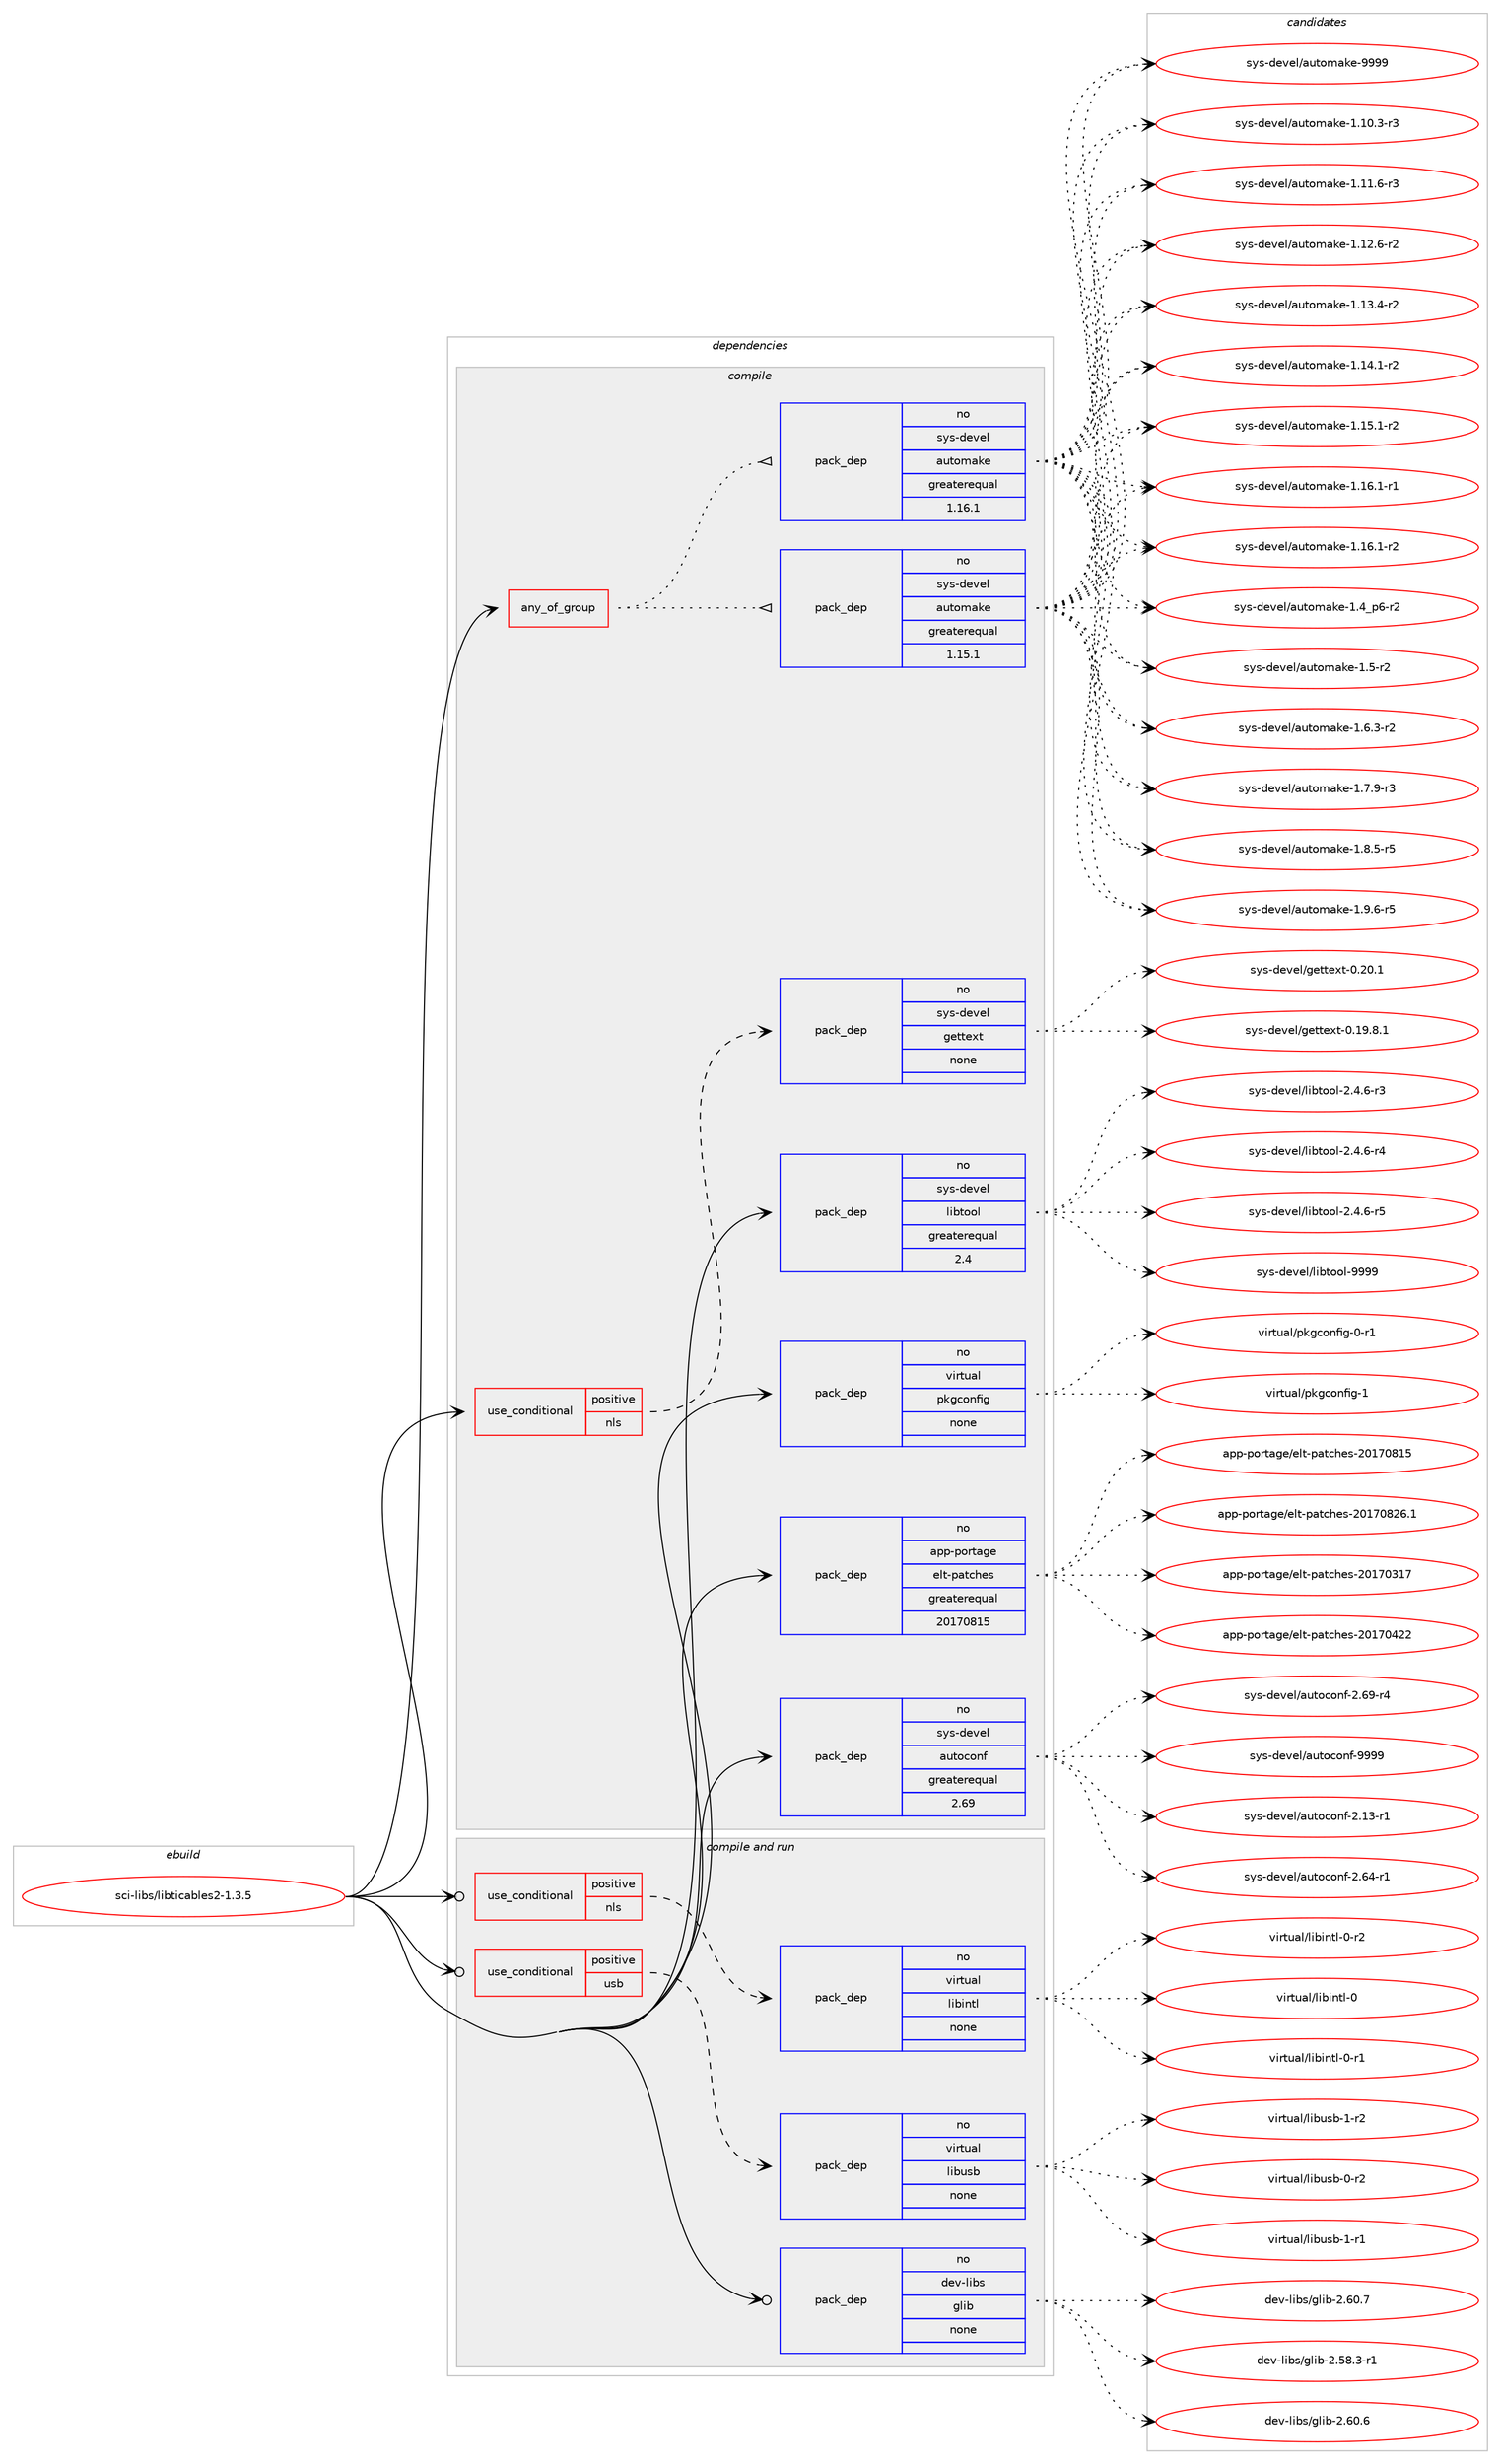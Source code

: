 digraph prolog {

# *************
# Graph options
# *************

newrank=true;
concentrate=true;
compound=true;
graph [rankdir=LR,fontname=Helvetica,fontsize=10,ranksep=1.5];#, ranksep=2.5, nodesep=0.2];
edge  [arrowhead=vee];
node  [fontname=Helvetica,fontsize=10];

# **********
# The ebuild
# **********

subgraph cluster_leftcol {
color=gray;
rank=same;
label=<<i>ebuild</i>>;
id [label="sci-libs/libticables2-1.3.5", color=red, width=4, href="../sci-libs/libticables2-1.3.5.svg"];
}

# ****************
# The dependencies
# ****************

subgraph cluster_midcol {
color=gray;
label=<<i>dependencies</i>>;
subgraph cluster_compile {
fillcolor="#eeeeee";
style=filled;
label=<<i>compile</i>>;
subgraph any14655 {
dependency858236 [label=<<TABLE BORDER="0" CELLBORDER="1" CELLSPACING="0" CELLPADDING="4"><TR><TD CELLPADDING="10">any_of_group</TD></TR></TABLE>>, shape=none, color=red];subgraph pack634667 {
dependency858237 [label=<<TABLE BORDER="0" CELLBORDER="1" CELLSPACING="0" CELLPADDING="4" WIDTH="220"><TR><TD ROWSPAN="6" CELLPADDING="30">pack_dep</TD></TR><TR><TD WIDTH="110">no</TD></TR><TR><TD>sys-devel</TD></TR><TR><TD>automake</TD></TR><TR><TD>greaterequal</TD></TR><TR><TD>1.16.1</TD></TR></TABLE>>, shape=none, color=blue];
}
dependency858236:e -> dependency858237:w [weight=20,style="dotted",arrowhead="oinv"];
subgraph pack634668 {
dependency858238 [label=<<TABLE BORDER="0" CELLBORDER="1" CELLSPACING="0" CELLPADDING="4" WIDTH="220"><TR><TD ROWSPAN="6" CELLPADDING="30">pack_dep</TD></TR><TR><TD WIDTH="110">no</TD></TR><TR><TD>sys-devel</TD></TR><TR><TD>automake</TD></TR><TR><TD>greaterequal</TD></TR><TR><TD>1.15.1</TD></TR></TABLE>>, shape=none, color=blue];
}
dependency858236:e -> dependency858238:w [weight=20,style="dotted",arrowhead="oinv"];
}
id:e -> dependency858236:w [weight=20,style="solid",arrowhead="vee"];
subgraph cond208405 {
dependency858239 [label=<<TABLE BORDER="0" CELLBORDER="1" CELLSPACING="0" CELLPADDING="4"><TR><TD ROWSPAN="3" CELLPADDING="10">use_conditional</TD></TR><TR><TD>positive</TD></TR><TR><TD>nls</TD></TR></TABLE>>, shape=none, color=red];
subgraph pack634669 {
dependency858240 [label=<<TABLE BORDER="0" CELLBORDER="1" CELLSPACING="0" CELLPADDING="4" WIDTH="220"><TR><TD ROWSPAN="6" CELLPADDING="30">pack_dep</TD></TR><TR><TD WIDTH="110">no</TD></TR><TR><TD>sys-devel</TD></TR><TR><TD>gettext</TD></TR><TR><TD>none</TD></TR><TR><TD></TD></TR></TABLE>>, shape=none, color=blue];
}
dependency858239:e -> dependency858240:w [weight=20,style="dashed",arrowhead="vee"];
}
id:e -> dependency858239:w [weight=20,style="solid",arrowhead="vee"];
subgraph pack634670 {
dependency858241 [label=<<TABLE BORDER="0" CELLBORDER="1" CELLSPACING="0" CELLPADDING="4" WIDTH="220"><TR><TD ROWSPAN="6" CELLPADDING="30">pack_dep</TD></TR><TR><TD WIDTH="110">no</TD></TR><TR><TD>app-portage</TD></TR><TR><TD>elt-patches</TD></TR><TR><TD>greaterequal</TD></TR><TR><TD>20170815</TD></TR></TABLE>>, shape=none, color=blue];
}
id:e -> dependency858241:w [weight=20,style="solid",arrowhead="vee"];
subgraph pack634671 {
dependency858242 [label=<<TABLE BORDER="0" CELLBORDER="1" CELLSPACING="0" CELLPADDING="4" WIDTH="220"><TR><TD ROWSPAN="6" CELLPADDING="30">pack_dep</TD></TR><TR><TD WIDTH="110">no</TD></TR><TR><TD>sys-devel</TD></TR><TR><TD>autoconf</TD></TR><TR><TD>greaterequal</TD></TR><TR><TD>2.69</TD></TR></TABLE>>, shape=none, color=blue];
}
id:e -> dependency858242:w [weight=20,style="solid",arrowhead="vee"];
subgraph pack634672 {
dependency858243 [label=<<TABLE BORDER="0" CELLBORDER="1" CELLSPACING="0" CELLPADDING="4" WIDTH="220"><TR><TD ROWSPAN="6" CELLPADDING="30">pack_dep</TD></TR><TR><TD WIDTH="110">no</TD></TR><TR><TD>sys-devel</TD></TR><TR><TD>libtool</TD></TR><TR><TD>greaterequal</TD></TR><TR><TD>2.4</TD></TR></TABLE>>, shape=none, color=blue];
}
id:e -> dependency858243:w [weight=20,style="solid",arrowhead="vee"];
subgraph pack634673 {
dependency858244 [label=<<TABLE BORDER="0" CELLBORDER="1" CELLSPACING="0" CELLPADDING="4" WIDTH="220"><TR><TD ROWSPAN="6" CELLPADDING="30">pack_dep</TD></TR><TR><TD WIDTH="110">no</TD></TR><TR><TD>virtual</TD></TR><TR><TD>pkgconfig</TD></TR><TR><TD>none</TD></TR><TR><TD></TD></TR></TABLE>>, shape=none, color=blue];
}
id:e -> dependency858244:w [weight=20,style="solid",arrowhead="vee"];
}
subgraph cluster_compileandrun {
fillcolor="#eeeeee";
style=filled;
label=<<i>compile and run</i>>;
subgraph cond208406 {
dependency858245 [label=<<TABLE BORDER="0" CELLBORDER="1" CELLSPACING="0" CELLPADDING="4"><TR><TD ROWSPAN="3" CELLPADDING="10">use_conditional</TD></TR><TR><TD>positive</TD></TR><TR><TD>nls</TD></TR></TABLE>>, shape=none, color=red];
subgraph pack634674 {
dependency858246 [label=<<TABLE BORDER="0" CELLBORDER="1" CELLSPACING="0" CELLPADDING="4" WIDTH="220"><TR><TD ROWSPAN="6" CELLPADDING="30">pack_dep</TD></TR><TR><TD WIDTH="110">no</TD></TR><TR><TD>virtual</TD></TR><TR><TD>libintl</TD></TR><TR><TD>none</TD></TR><TR><TD></TD></TR></TABLE>>, shape=none, color=blue];
}
dependency858245:e -> dependency858246:w [weight=20,style="dashed",arrowhead="vee"];
}
id:e -> dependency858245:w [weight=20,style="solid",arrowhead="odotvee"];
subgraph cond208407 {
dependency858247 [label=<<TABLE BORDER="0" CELLBORDER="1" CELLSPACING="0" CELLPADDING="4"><TR><TD ROWSPAN="3" CELLPADDING="10">use_conditional</TD></TR><TR><TD>positive</TD></TR><TR><TD>usb</TD></TR></TABLE>>, shape=none, color=red];
subgraph pack634675 {
dependency858248 [label=<<TABLE BORDER="0" CELLBORDER="1" CELLSPACING="0" CELLPADDING="4" WIDTH="220"><TR><TD ROWSPAN="6" CELLPADDING="30">pack_dep</TD></TR><TR><TD WIDTH="110">no</TD></TR><TR><TD>virtual</TD></TR><TR><TD>libusb</TD></TR><TR><TD>none</TD></TR><TR><TD></TD></TR></TABLE>>, shape=none, color=blue];
}
dependency858247:e -> dependency858248:w [weight=20,style="dashed",arrowhead="vee"];
}
id:e -> dependency858247:w [weight=20,style="solid",arrowhead="odotvee"];
subgraph pack634676 {
dependency858249 [label=<<TABLE BORDER="0" CELLBORDER="1" CELLSPACING="0" CELLPADDING="4" WIDTH="220"><TR><TD ROWSPAN="6" CELLPADDING="30">pack_dep</TD></TR><TR><TD WIDTH="110">no</TD></TR><TR><TD>dev-libs</TD></TR><TR><TD>glib</TD></TR><TR><TD>none</TD></TR><TR><TD></TD></TR></TABLE>>, shape=none, color=blue];
}
id:e -> dependency858249:w [weight=20,style="solid",arrowhead="odotvee"];
}
subgraph cluster_run {
fillcolor="#eeeeee";
style=filled;
label=<<i>run</i>>;
}
}

# **************
# The candidates
# **************

subgraph cluster_choices {
rank=same;
color=gray;
label=<<i>candidates</i>>;

subgraph choice634667 {
color=black;
nodesep=1;
choice11512111545100101118101108479711711611110997107101454946494846514511451 [label="sys-devel/automake-1.10.3-r3", color=red, width=4,href="../sys-devel/automake-1.10.3-r3.svg"];
choice11512111545100101118101108479711711611110997107101454946494946544511451 [label="sys-devel/automake-1.11.6-r3", color=red, width=4,href="../sys-devel/automake-1.11.6-r3.svg"];
choice11512111545100101118101108479711711611110997107101454946495046544511450 [label="sys-devel/automake-1.12.6-r2", color=red, width=4,href="../sys-devel/automake-1.12.6-r2.svg"];
choice11512111545100101118101108479711711611110997107101454946495146524511450 [label="sys-devel/automake-1.13.4-r2", color=red, width=4,href="../sys-devel/automake-1.13.4-r2.svg"];
choice11512111545100101118101108479711711611110997107101454946495246494511450 [label="sys-devel/automake-1.14.1-r2", color=red, width=4,href="../sys-devel/automake-1.14.1-r2.svg"];
choice11512111545100101118101108479711711611110997107101454946495346494511450 [label="sys-devel/automake-1.15.1-r2", color=red, width=4,href="../sys-devel/automake-1.15.1-r2.svg"];
choice11512111545100101118101108479711711611110997107101454946495446494511449 [label="sys-devel/automake-1.16.1-r1", color=red, width=4,href="../sys-devel/automake-1.16.1-r1.svg"];
choice11512111545100101118101108479711711611110997107101454946495446494511450 [label="sys-devel/automake-1.16.1-r2", color=red, width=4,href="../sys-devel/automake-1.16.1-r2.svg"];
choice115121115451001011181011084797117116111109971071014549465295112544511450 [label="sys-devel/automake-1.4_p6-r2", color=red, width=4,href="../sys-devel/automake-1.4_p6-r2.svg"];
choice11512111545100101118101108479711711611110997107101454946534511450 [label="sys-devel/automake-1.5-r2", color=red, width=4,href="../sys-devel/automake-1.5-r2.svg"];
choice115121115451001011181011084797117116111109971071014549465446514511450 [label="sys-devel/automake-1.6.3-r2", color=red, width=4,href="../sys-devel/automake-1.6.3-r2.svg"];
choice115121115451001011181011084797117116111109971071014549465546574511451 [label="sys-devel/automake-1.7.9-r3", color=red, width=4,href="../sys-devel/automake-1.7.9-r3.svg"];
choice115121115451001011181011084797117116111109971071014549465646534511453 [label="sys-devel/automake-1.8.5-r5", color=red, width=4,href="../sys-devel/automake-1.8.5-r5.svg"];
choice115121115451001011181011084797117116111109971071014549465746544511453 [label="sys-devel/automake-1.9.6-r5", color=red, width=4,href="../sys-devel/automake-1.9.6-r5.svg"];
choice115121115451001011181011084797117116111109971071014557575757 [label="sys-devel/automake-9999", color=red, width=4,href="../sys-devel/automake-9999.svg"];
dependency858237:e -> choice11512111545100101118101108479711711611110997107101454946494846514511451:w [style=dotted,weight="100"];
dependency858237:e -> choice11512111545100101118101108479711711611110997107101454946494946544511451:w [style=dotted,weight="100"];
dependency858237:e -> choice11512111545100101118101108479711711611110997107101454946495046544511450:w [style=dotted,weight="100"];
dependency858237:e -> choice11512111545100101118101108479711711611110997107101454946495146524511450:w [style=dotted,weight="100"];
dependency858237:e -> choice11512111545100101118101108479711711611110997107101454946495246494511450:w [style=dotted,weight="100"];
dependency858237:e -> choice11512111545100101118101108479711711611110997107101454946495346494511450:w [style=dotted,weight="100"];
dependency858237:e -> choice11512111545100101118101108479711711611110997107101454946495446494511449:w [style=dotted,weight="100"];
dependency858237:e -> choice11512111545100101118101108479711711611110997107101454946495446494511450:w [style=dotted,weight="100"];
dependency858237:e -> choice115121115451001011181011084797117116111109971071014549465295112544511450:w [style=dotted,weight="100"];
dependency858237:e -> choice11512111545100101118101108479711711611110997107101454946534511450:w [style=dotted,weight="100"];
dependency858237:e -> choice115121115451001011181011084797117116111109971071014549465446514511450:w [style=dotted,weight="100"];
dependency858237:e -> choice115121115451001011181011084797117116111109971071014549465546574511451:w [style=dotted,weight="100"];
dependency858237:e -> choice115121115451001011181011084797117116111109971071014549465646534511453:w [style=dotted,weight="100"];
dependency858237:e -> choice115121115451001011181011084797117116111109971071014549465746544511453:w [style=dotted,weight="100"];
dependency858237:e -> choice115121115451001011181011084797117116111109971071014557575757:w [style=dotted,weight="100"];
}
subgraph choice634668 {
color=black;
nodesep=1;
choice11512111545100101118101108479711711611110997107101454946494846514511451 [label="sys-devel/automake-1.10.3-r3", color=red, width=4,href="../sys-devel/automake-1.10.3-r3.svg"];
choice11512111545100101118101108479711711611110997107101454946494946544511451 [label="sys-devel/automake-1.11.6-r3", color=red, width=4,href="../sys-devel/automake-1.11.6-r3.svg"];
choice11512111545100101118101108479711711611110997107101454946495046544511450 [label="sys-devel/automake-1.12.6-r2", color=red, width=4,href="../sys-devel/automake-1.12.6-r2.svg"];
choice11512111545100101118101108479711711611110997107101454946495146524511450 [label="sys-devel/automake-1.13.4-r2", color=red, width=4,href="../sys-devel/automake-1.13.4-r2.svg"];
choice11512111545100101118101108479711711611110997107101454946495246494511450 [label="sys-devel/automake-1.14.1-r2", color=red, width=4,href="../sys-devel/automake-1.14.1-r2.svg"];
choice11512111545100101118101108479711711611110997107101454946495346494511450 [label="sys-devel/automake-1.15.1-r2", color=red, width=4,href="../sys-devel/automake-1.15.1-r2.svg"];
choice11512111545100101118101108479711711611110997107101454946495446494511449 [label="sys-devel/automake-1.16.1-r1", color=red, width=4,href="../sys-devel/automake-1.16.1-r1.svg"];
choice11512111545100101118101108479711711611110997107101454946495446494511450 [label="sys-devel/automake-1.16.1-r2", color=red, width=4,href="../sys-devel/automake-1.16.1-r2.svg"];
choice115121115451001011181011084797117116111109971071014549465295112544511450 [label="sys-devel/automake-1.4_p6-r2", color=red, width=4,href="../sys-devel/automake-1.4_p6-r2.svg"];
choice11512111545100101118101108479711711611110997107101454946534511450 [label="sys-devel/automake-1.5-r2", color=red, width=4,href="../sys-devel/automake-1.5-r2.svg"];
choice115121115451001011181011084797117116111109971071014549465446514511450 [label="sys-devel/automake-1.6.3-r2", color=red, width=4,href="../sys-devel/automake-1.6.3-r2.svg"];
choice115121115451001011181011084797117116111109971071014549465546574511451 [label="sys-devel/automake-1.7.9-r3", color=red, width=4,href="../sys-devel/automake-1.7.9-r3.svg"];
choice115121115451001011181011084797117116111109971071014549465646534511453 [label="sys-devel/automake-1.8.5-r5", color=red, width=4,href="../sys-devel/automake-1.8.5-r5.svg"];
choice115121115451001011181011084797117116111109971071014549465746544511453 [label="sys-devel/automake-1.9.6-r5", color=red, width=4,href="../sys-devel/automake-1.9.6-r5.svg"];
choice115121115451001011181011084797117116111109971071014557575757 [label="sys-devel/automake-9999", color=red, width=4,href="../sys-devel/automake-9999.svg"];
dependency858238:e -> choice11512111545100101118101108479711711611110997107101454946494846514511451:w [style=dotted,weight="100"];
dependency858238:e -> choice11512111545100101118101108479711711611110997107101454946494946544511451:w [style=dotted,weight="100"];
dependency858238:e -> choice11512111545100101118101108479711711611110997107101454946495046544511450:w [style=dotted,weight="100"];
dependency858238:e -> choice11512111545100101118101108479711711611110997107101454946495146524511450:w [style=dotted,weight="100"];
dependency858238:e -> choice11512111545100101118101108479711711611110997107101454946495246494511450:w [style=dotted,weight="100"];
dependency858238:e -> choice11512111545100101118101108479711711611110997107101454946495346494511450:w [style=dotted,weight="100"];
dependency858238:e -> choice11512111545100101118101108479711711611110997107101454946495446494511449:w [style=dotted,weight="100"];
dependency858238:e -> choice11512111545100101118101108479711711611110997107101454946495446494511450:w [style=dotted,weight="100"];
dependency858238:e -> choice115121115451001011181011084797117116111109971071014549465295112544511450:w [style=dotted,weight="100"];
dependency858238:e -> choice11512111545100101118101108479711711611110997107101454946534511450:w [style=dotted,weight="100"];
dependency858238:e -> choice115121115451001011181011084797117116111109971071014549465446514511450:w [style=dotted,weight="100"];
dependency858238:e -> choice115121115451001011181011084797117116111109971071014549465546574511451:w [style=dotted,weight="100"];
dependency858238:e -> choice115121115451001011181011084797117116111109971071014549465646534511453:w [style=dotted,weight="100"];
dependency858238:e -> choice115121115451001011181011084797117116111109971071014549465746544511453:w [style=dotted,weight="100"];
dependency858238:e -> choice115121115451001011181011084797117116111109971071014557575757:w [style=dotted,weight="100"];
}
subgraph choice634669 {
color=black;
nodesep=1;
choice1151211154510010111810110847103101116116101120116454846495746564649 [label="sys-devel/gettext-0.19.8.1", color=red, width=4,href="../sys-devel/gettext-0.19.8.1.svg"];
choice115121115451001011181011084710310111611610112011645484650484649 [label="sys-devel/gettext-0.20.1", color=red, width=4,href="../sys-devel/gettext-0.20.1.svg"];
dependency858240:e -> choice1151211154510010111810110847103101116116101120116454846495746564649:w [style=dotted,weight="100"];
dependency858240:e -> choice115121115451001011181011084710310111611610112011645484650484649:w [style=dotted,weight="100"];
}
subgraph choice634670 {
color=black;
nodesep=1;
choice97112112451121111141169710310147101108116451129711699104101115455048495548514955 [label="app-portage/elt-patches-20170317", color=red, width=4,href="../app-portage/elt-patches-20170317.svg"];
choice97112112451121111141169710310147101108116451129711699104101115455048495548525050 [label="app-portage/elt-patches-20170422", color=red, width=4,href="../app-portage/elt-patches-20170422.svg"];
choice97112112451121111141169710310147101108116451129711699104101115455048495548564953 [label="app-portage/elt-patches-20170815", color=red, width=4,href="../app-portage/elt-patches-20170815.svg"];
choice971121124511211111411697103101471011081164511297116991041011154550484955485650544649 [label="app-portage/elt-patches-20170826.1", color=red, width=4,href="../app-portage/elt-patches-20170826.1.svg"];
dependency858241:e -> choice97112112451121111141169710310147101108116451129711699104101115455048495548514955:w [style=dotted,weight="100"];
dependency858241:e -> choice97112112451121111141169710310147101108116451129711699104101115455048495548525050:w [style=dotted,weight="100"];
dependency858241:e -> choice97112112451121111141169710310147101108116451129711699104101115455048495548564953:w [style=dotted,weight="100"];
dependency858241:e -> choice971121124511211111411697103101471011081164511297116991041011154550484955485650544649:w [style=dotted,weight="100"];
}
subgraph choice634671 {
color=black;
nodesep=1;
choice1151211154510010111810110847971171161119911111010245504649514511449 [label="sys-devel/autoconf-2.13-r1", color=red, width=4,href="../sys-devel/autoconf-2.13-r1.svg"];
choice1151211154510010111810110847971171161119911111010245504654524511449 [label="sys-devel/autoconf-2.64-r1", color=red, width=4,href="../sys-devel/autoconf-2.64-r1.svg"];
choice1151211154510010111810110847971171161119911111010245504654574511452 [label="sys-devel/autoconf-2.69-r4", color=red, width=4,href="../sys-devel/autoconf-2.69-r4.svg"];
choice115121115451001011181011084797117116111991111101024557575757 [label="sys-devel/autoconf-9999", color=red, width=4,href="../sys-devel/autoconf-9999.svg"];
dependency858242:e -> choice1151211154510010111810110847971171161119911111010245504649514511449:w [style=dotted,weight="100"];
dependency858242:e -> choice1151211154510010111810110847971171161119911111010245504654524511449:w [style=dotted,weight="100"];
dependency858242:e -> choice1151211154510010111810110847971171161119911111010245504654574511452:w [style=dotted,weight="100"];
dependency858242:e -> choice115121115451001011181011084797117116111991111101024557575757:w [style=dotted,weight="100"];
}
subgraph choice634672 {
color=black;
nodesep=1;
choice1151211154510010111810110847108105981161111111084550465246544511451 [label="sys-devel/libtool-2.4.6-r3", color=red, width=4,href="../sys-devel/libtool-2.4.6-r3.svg"];
choice1151211154510010111810110847108105981161111111084550465246544511452 [label="sys-devel/libtool-2.4.6-r4", color=red, width=4,href="../sys-devel/libtool-2.4.6-r4.svg"];
choice1151211154510010111810110847108105981161111111084550465246544511453 [label="sys-devel/libtool-2.4.6-r5", color=red, width=4,href="../sys-devel/libtool-2.4.6-r5.svg"];
choice1151211154510010111810110847108105981161111111084557575757 [label="sys-devel/libtool-9999", color=red, width=4,href="../sys-devel/libtool-9999.svg"];
dependency858243:e -> choice1151211154510010111810110847108105981161111111084550465246544511451:w [style=dotted,weight="100"];
dependency858243:e -> choice1151211154510010111810110847108105981161111111084550465246544511452:w [style=dotted,weight="100"];
dependency858243:e -> choice1151211154510010111810110847108105981161111111084550465246544511453:w [style=dotted,weight="100"];
dependency858243:e -> choice1151211154510010111810110847108105981161111111084557575757:w [style=dotted,weight="100"];
}
subgraph choice634673 {
color=black;
nodesep=1;
choice11810511411611797108471121071039911111010210510345484511449 [label="virtual/pkgconfig-0-r1", color=red, width=4,href="../virtual/pkgconfig-0-r1.svg"];
choice1181051141161179710847112107103991111101021051034549 [label="virtual/pkgconfig-1", color=red, width=4,href="../virtual/pkgconfig-1.svg"];
dependency858244:e -> choice11810511411611797108471121071039911111010210510345484511449:w [style=dotted,weight="100"];
dependency858244:e -> choice1181051141161179710847112107103991111101021051034549:w [style=dotted,weight="100"];
}
subgraph choice634674 {
color=black;
nodesep=1;
choice1181051141161179710847108105981051101161084548 [label="virtual/libintl-0", color=red, width=4,href="../virtual/libintl-0.svg"];
choice11810511411611797108471081059810511011610845484511449 [label="virtual/libintl-0-r1", color=red, width=4,href="../virtual/libintl-0-r1.svg"];
choice11810511411611797108471081059810511011610845484511450 [label="virtual/libintl-0-r2", color=red, width=4,href="../virtual/libintl-0-r2.svg"];
dependency858246:e -> choice1181051141161179710847108105981051101161084548:w [style=dotted,weight="100"];
dependency858246:e -> choice11810511411611797108471081059810511011610845484511449:w [style=dotted,weight="100"];
dependency858246:e -> choice11810511411611797108471081059810511011610845484511450:w [style=dotted,weight="100"];
}
subgraph choice634675 {
color=black;
nodesep=1;
choice1181051141161179710847108105981171159845484511450 [label="virtual/libusb-0-r2", color=red, width=4,href="../virtual/libusb-0-r2.svg"];
choice1181051141161179710847108105981171159845494511449 [label="virtual/libusb-1-r1", color=red, width=4,href="../virtual/libusb-1-r1.svg"];
choice1181051141161179710847108105981171159845494511450 [label="virtual/libusb-1-r2", color=red, width=4,href="../virtual/libusb-1-r2.svg"];
dependency858248:e -> choice1181051141161179710847108105981171159845484511450:w [style=dotted,weight="100"];
dependency858248:e -> choice1181051141161179710847108105981171159845494511449:w [style=dotted,weight="100"];
dependency858248:e -> choice1181051141161179710847108105981171159845494511450:w [style=dotted,weight="100"];
}
subgraph choice634676 {
color=black;
nodesep=1;
choice10010111845108105981154710310810598455046535646514511449 [label="dev-libs/glib-2.58.3-r1", color=red, width=4,href="../dev-libs/glib-2.58.3-r1.svg"];
choice1001011184510810598115471031081059845504654484654 [label="dev-libs/glib-2.60.6", color=red, width=4,href="../dev-libs/glib-2.60.6.svg"];
choice1001011184510810598115471031081059845504654484655 [label="dev-libs/glib-2.60.7", color=red, width=4,href="../dev-libs/glib-2.60.7.svg"];
dependency858249:e -> choice10010111845108105981154710310810598455046535646514511449:w [style=dotted,weight="100"];
dependency858249:e -> choice1001011184510810598115471031081059845504654484654:w [style=dotted,weight="100"];
dependency858249:e -> choice1001011184510810598115471031081059845504654484655:w [style=dotted,weight="100"];
}
}

}
